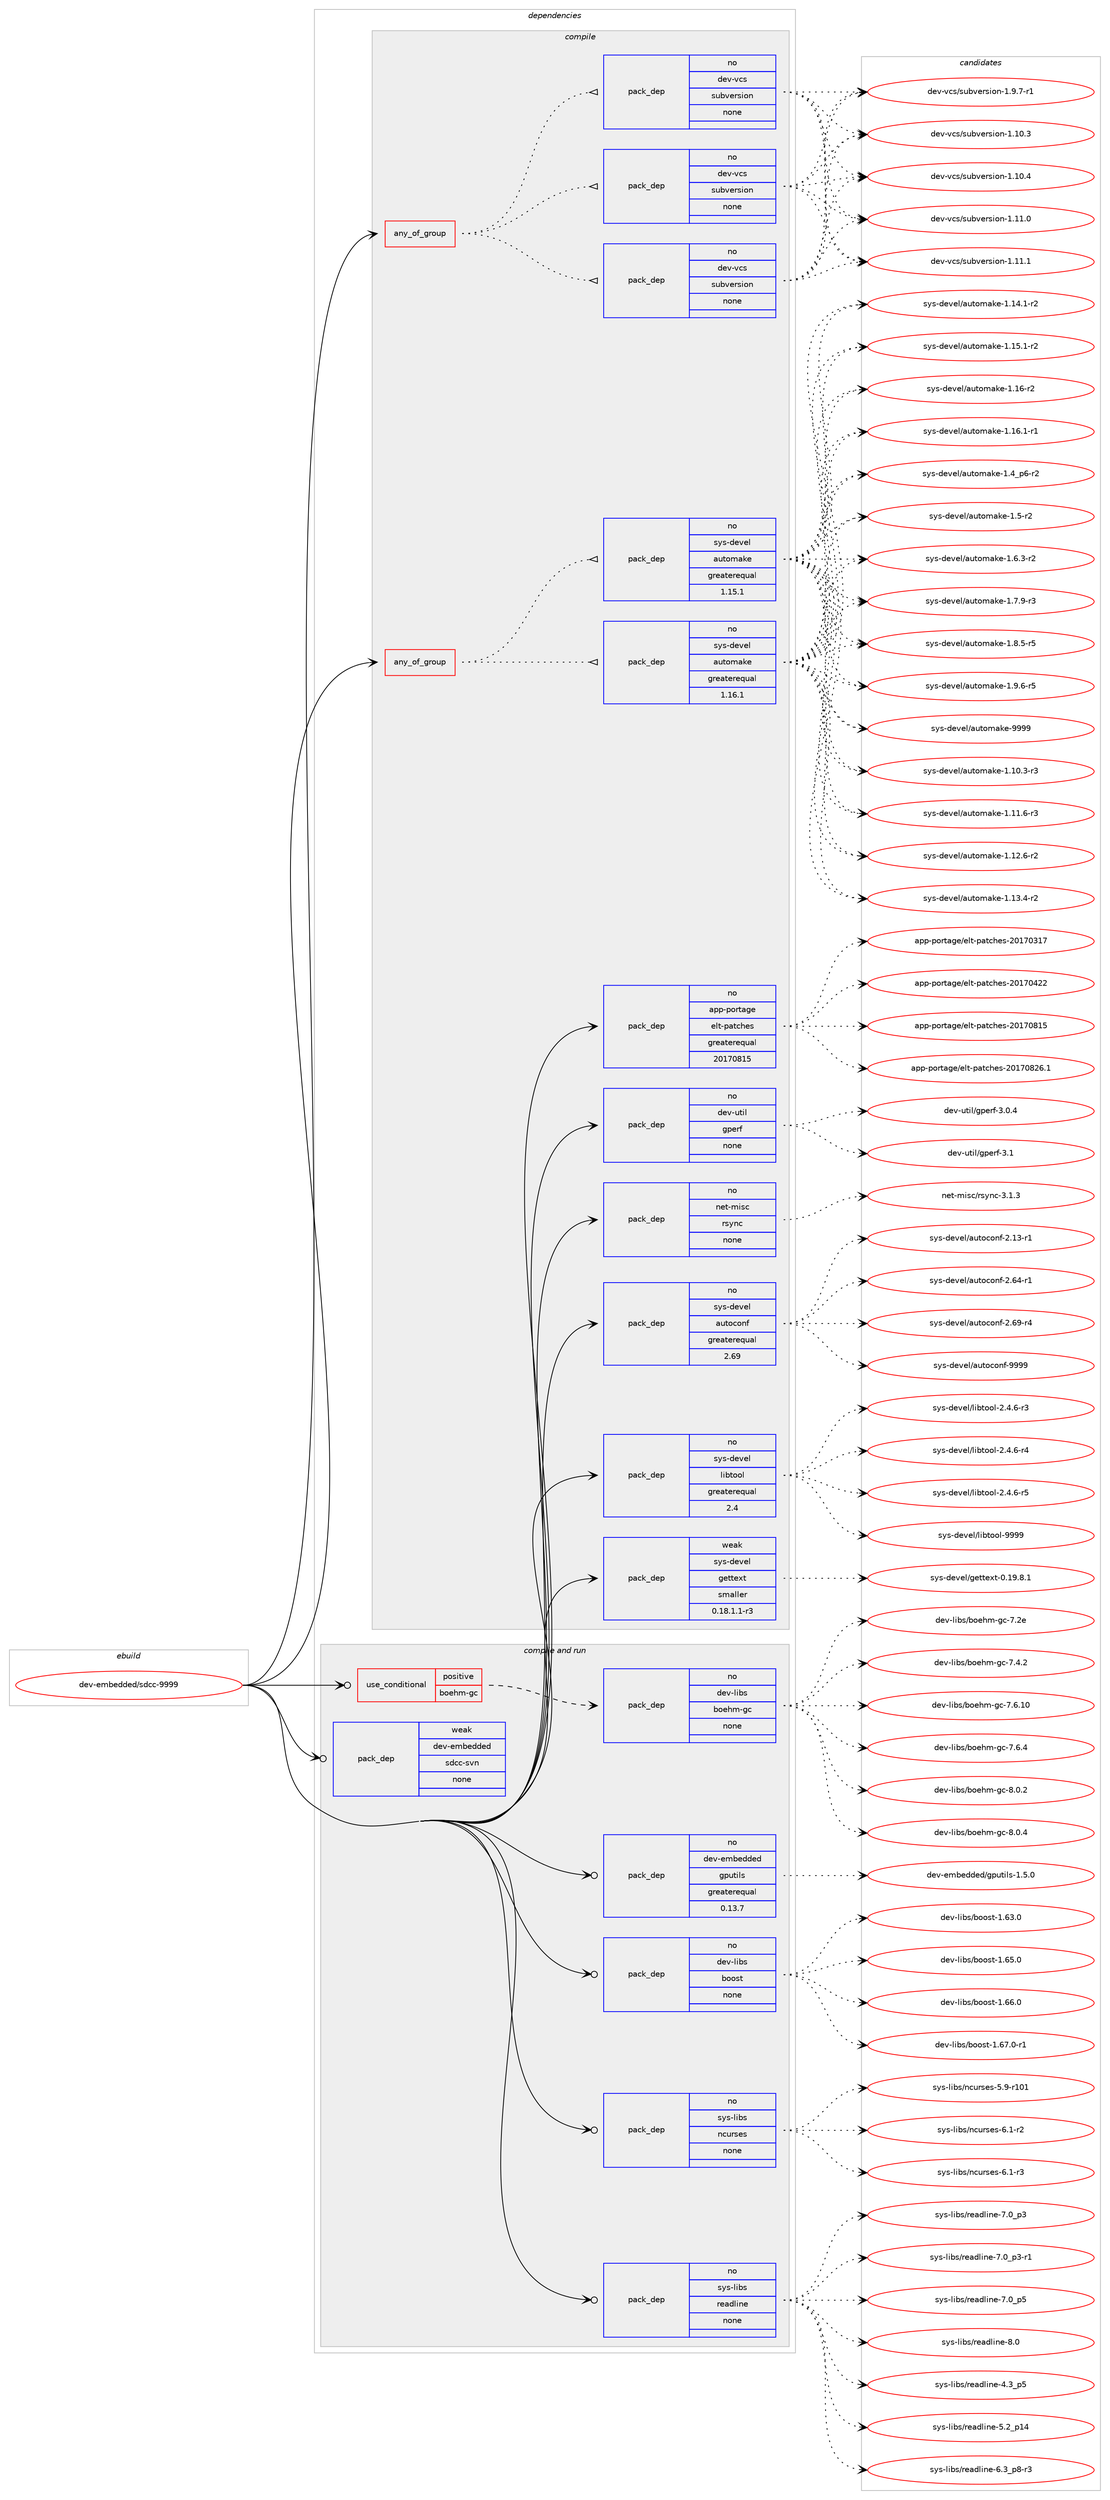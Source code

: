digraph prolog {

# *************
# Graph options
# *************

newrank=true;
concentrate=true;
compound=true;
graph [rankdir=LR,fontname=Helvetica,fontsize=10,ranksep=1.5];#, ranksep=2.5, nodesep=0.2];
edge  [arrowhead=vee];
node  [fontname=Helvetica,fontsize=10];

# **********
# The ebuild
# **********

subgraph cluster_leftcol {
color=gray;
rank=same;
label=<<i>ebuild</i>>;
id [label="dev-embedded/sdcc-9999", color=red, width=4, href="../dev-embedded/sdcc-9999.svg"];
}

# ****************
# The dependencies
# ****************

subgraph cluster_midcol {
color=gray;
label=<<i>dependencies</i>>;
subgraph cluster_compile {
fillcolor="#eeeeee";
style=filled;
label=<<i>compile</i>>;
subgraph any20459 {
dependency1323827 [label=<<TABLE BORDER="0" CELLBORDER="1" CELLSPACING="0" CELLPADDING="4"><TR><TD CELLPADDING="10">any_of_group</TD></TR></TABLE>>, shape=none, color=red];subgraph pack944589 {
dependency1323828 [label=<<TABLE BORDER="0" CELLBORDER="1" CELLSPACING="0" CELLPADDING="4" WIDTH="220"><TR><TD ROWSPAN="6" CELLPADDING="30">pack_dep</TD></TR><TR><TD WIDTH="110">no</TD></TR><TR><TD>dev-vcs</TD></TR><TR><TD>subversion</TD></TR><TR><TD>none</TD></TR><TR><TD></TD></TR></TABLE>>, shape=none, color=blue];
}
dependency1323827:e -> dependency1323828:w [weight=20,style="dotted",arrowhead="oinv"];
subgraph pack944590 {
dependency1323829 [label=<<TABLE BORDER="0" CELLBORDER="1" CELLSPACING="0" CELLPADDING="4" WIDTH="220"><TR><TD ROWSPAN="6" CELLPADDING="30">pack_dep</TD></TR><TR><TD WIDTH="110">no</TD></TR><TR><TD>dev-vcs</TD></TR><TR><TD>subversion</TD></TR><TR><TD>none</TD></TR><TR><TD></TD></TR></TABLE>>, shape=none, color=blue];
}
dependency1323827:e -> dependency1323829:w [weight=20,style="dotted",arrowhead="oinv"];
subgraph pack944591 {
dependency1323830 [label=<<TABLE BORDER="0" CELLBORDER="1" CELLSPACING="0" CELLPADDING="4" WIDTH="220"><TR><TD ROWSPAN="6" CELLPADDING="30">pack_dep</TD></TR><TR><TD WIDTH="110">no</TD></TR><TR><TD>dev-vcs</TD></TR><TR><TD>subversion</TD></TR><TR><TD>none</TD></TR><TR><TD></TD></TR></TABLE>>, shape=none, color=blue];
}
dependency1323827:e -> dependency1323830:w [weight=20,style="dotted",arrowhead="oinv"];
}
id:e -> dependency1323827:w [weight=20,style="solid",arrowhead="vee"];
subgraph any20460 {
dependency1323831 [label=<<TABLE BORDER="0" CELLBORDER="1" CELLSPACING="0" CELLPADDING="4"><TR><TD CELLPADDING="10">any_of_group</TD></TR></TABLE>>, shape=none, color=red];subgraph pack944592 {
dependency1323832 [label=<<TABLE BORDER="0" CELLBORDER="1" CELLSPACING="0" CELLPADDING="4" WIDTH="220"><TR><TD ROWSPAN="6" CELLPADDING="30">pack_dep</TD></TR><TR><TD WIDTH="110">no</TD></TR><TR><TD>sys-devel</TD></TR><TR><TD>automake</TD></TR><TR><TD>greaterequal</TD></TR><TR><TD>1.16.1</TD></TR></TABLE>>, shape=none, color=blue];
}
dependency1323831:e -> dependency1323832:w [weight=20,style="dotted",arrowhead="oinv"];
subgraph pack944593 {
dependency1323833 [label=<<TABLE BORDER="0" CELLBORDER="1" CELLSPACING="0" CELLPADDING="4" WIDTH="220"><TR><TD ROWSPAN="6" CELLPADDING="30">pack_dep</TD></TR><TR><TD WIDTH="110">no</TD></TR><TR><TD>sys-devel</TD></TR><TR><TD>automake</TD></TR><TR><TD>greaterequal</TD></TR><TR><TD>1.15.1</TD></TR></TABLE>>, shape=none, color=blue];
}
dependency1323831:e -> dependency1323833:w [weight=20,style="dotted",arrowhead="oinv"];
}
id:e -> dependency1323831:w [weight=20,style="solid",arrowhead="vee"];
subgraph pack944594 {
dependency1323834 [label=<<TABLE BORDER="0" CELLBORDER="1" CELLSPACING="0" CELLPADDING="4" WIDTH="220"><TR><TD ROWSPAN="6" CELLPADDING="30">pack_dep</TD></TR><TR><TD WIDTH="110">no</TD></TR><TR><TD>app-portage</TD></TR><TR><TD>elt-patches</TD></TR><TR><TD>greaterequal</TD></TR><TR><TD>20170815</TD></TR></TABLE>>, shape=none, color=blue];
}
id:e -> dependency1323834:w [weight=20,style="solid",arrowhead="vee"];
subgraph pack944595 {
dependency1323835 [label=<<TABLE BORDER="0" CELLBORDER="1" CELLSPACING="0" CELLPADDING="4" WIDTH="220"><TR><TD ROWSPAN="6" CELLPADDING="30">pack_dep</TD></TR><TR><TD WIDTH="110">no</TD></TR><TR><TD>dev-util</TD></TR><TR><TD>gperf</TD></TR><TR><TD>none</TD></TR><TR><TD></TD></TR></TABLE>>, shape=none, color=blue];
}
id:e -> dependency1323835:w [weight=20,style="solid",arrowhead="vee"];
subgraph pack944596 {
dependency1323836 [label=<<TABLE BORDER="0" CELLBORDER="1" CELLSPACING="0" CELLPADDING="4" WIDTH="220"><TR><TD ROWSPAN="6" CELLPADDING="30">pack_dep</TD></TR><TR><TD WIDTH="110">no</TD></TR><TR><TD>net-misc</TD></TR><TR><TD>rsync</TD></TR><TR><TD>none</TD></TR><TR><TD></TD></TR></TABLE>>, shape=none, color=blue];
}
id:e -> dependency1323836:w [weight=20,style="solid",arrowhead="vee"];
subgraph pack944597 {
dependency1323837 [label=<<TABLE BORDER="0" CELLBORDER="1" CELLSPACING="0" CELLPADDING="4" WIDTH="220"><TR><TD ROWSPAN="6" CELLPADDING="30">pack_dep</TD></TR><TR><TD WIDTH="110">no</TD></TR><TR><TD>sys-devel</TD></TR><TR><TD>autoconf</TD></TR><TR><TD>greaterequal</TD></TR><TR><TD>2.69</TD></TR></TABLE>>, shape=none, color=blue];
}
id:e -> dependency1323837:w [weight=20,style="solid",arrowhead="vee"];
subgraph pack944598 {
dependency1323838 [label=<<TABLE BORDER="0" CELLBORDER="1" CELLSPACING="0" CELLPADDING="4" WIDTH="220"><TR><TD ROWSPAN="6" CELLPADDING="30">pack_dep</TD></TR><TR><TD WIDTH="110">no</TD></TR><TR><TD>sys-devel</TD></TR><TR><TD>libtool</TD></TR><TR><TD>greaterequal</TD></TR><TR><TD>2.4</TD></TR></TABLE>>, shape=none, color=blue];
}
id:e -> dependency1323838:w [weight=20,style="solid",arrowhead="vee"];
subgraph pack944599 {
dependency1323839 [label=<<TABLE BORDER="0" CELLBORDER="1" CELLSPACING="0" CELLPADDING="4" WIDTH="220"><TR><TD ROWSPAN="6" CELLPADDING="30">pack_dep</TD></TR><TR><TD WIDTH="110">weak</TD></TR><TR><TD>sys-devel</TD></TR><TR><TD>gettext</TD></TR><TR><TD>smaller</TD></TR><TR><TD>0.18.1.1-r3</TD></TR></TABLE>>, shape=none, color=blue];
}
id:e -> dependency1323839:w [weight=20,style="solid",arrowhead="vee"];
}
subgraph cluster_compileandrun {
fillcolor="#eeeeee";
style=filled;
label=<<i>compile and run</i>>;
subgraph cond358227 {
dependency1323840 [label=<<TABLE BORDER="0" CELLBORDER="1" CELLSPACING="0" CELLPADDING="4"><TR><TD ROWSPAN="3" CELLPADDING="10">use_conditional</TD></TR><TR><TD>positive</TD></TR><TR><TD>boehm-gc</TD></TR></TABLE>>, shape=none, color=red];
subgraph pack944600 {
dependency1323841 [label=<<TABLE BORDER="0" CELLBORDER="1" CELLSPACING="0" CELLPADDING="4" WIDTH="220"><TR><TD ROWSPAN="6" CELLPADDING="30">pack_dep</TD></TR><TR><TD WIDTH="110">no</TD></TR><TR><TD>dev-libs</TD></TR><TR><TD>boehm-gc</TD></TR><TR><TD>none</TD></TR><TR><TD></TD></TR></TABLE>>, shape=none, color=blue];
}
dependency1323840:e -> dependency1323841:w [weight=20,style="dashed",arrowhead="vee"];
}
id:e -> dependency1323840:w [weight=20,style="solid",arrowhead="odotvee"];
subgraph pack944601 {
dependency1323842 [label=<<TABLE BORDER="0" CELLBORDER="1" CELLSPACING="0" CELLPADDING="4" WIDTH="220"><TR><TD ROWSPAN="6" CELLPADDING="30">pack_dep</TD></TR><TR><TD WIDTH="110">no</TD></TR><TR><TD>dev-embedded</TD></TR><TR><TD>gputils</TD></TR><TR><TD>greaterequal</TD></TR><TR><TD>0.13.7</TD></TR></TABLE>>, shape=none, color=blue];
}
id:e -> dependency1323842:w [weight=20,style="solid",arrowhead="odotvee"];
subgraph pack944602 {
dependency1323843 [label=<<TABLE BORDER="0" CELLBORDER="1" CELLSPACING="0" CELLPADDING="4" WIDTH="220"><TR><TD ROWSPAN="6" CELLPADDING="30">pack_dep</TD></TR><TR><TD WIDTH="110">no</TD></TR><TR><TD>dev-libs</TD></TR><TR><TD>boost</TD></TR><TR><TD>none</TD></TR><TR><TD></TD></TR></TABLE>>, shape=none, color=blue];
}
id:e -> dependency1323843:w [weight=20,style="solid",arrowhead="odotvee"];
subgraph pack944603 {
dependency1323844 [label=<<TABLE BORDER="0" CELLBORDER="1" CELLSPACING="0" CELLPADDING="4" WIDTH="220"><TR><TD ROWSPAN="6" CELLPADDING="30">pack_dep</TD></TR><TR><TD WIDTH="110">no</TD></TR><TR><TD>sys-libs</TD></TR><TR><TD>ncurses</TD></TR><TR><TD>none</TD></TR><TR><TD></TD></TR></TABLE>>, shape=none, color=blue];
}
id:e -> dependency1323844:w [weight=20,style="solid",arrowhead="odotvee"];
subgraph pack944604 {
dependency1323845 [label=<<TABLE BORDER="0" CELLBORDER="1" CELLSPACING="0" CELLPADDING="4" WIDTH="220"><TR><TD ROWSPAN="6" CELLPADDING="30">pack_dep</TD></TR><TR><TD WIDTH="110">no</TD></TR><TR><TD>sys-libs</TD></TR><TR><TD>readline</TD></TR><TR><TD>none</TD></TR><TR><TD></TD></TR></TABLE>>, shape=none, color=blue];
}
id:e -> dependency1323845:w [weight=20,style="solid",arrowhead="odotvee"];
subgraph pack944605 {
dependency1323846 [label=<<TABLE BORDER="0" CELLBORDER="1" CELLSPACING="0" CELLPADDING="4" WIDTH="220"><TR><TD ROWSPAN="6" CELLPADDING="30">pack_dep</TD></TR><TR><TD WIDTH="110">weak</TD></TR><TR><TD>dev-embedded</TD></TR><TR><TD>sdcc-svn</TD></TR><TR><TD>none</TD></TR><TR><TD></TD></TR></TABLE>>, shape=none, color=blue];
}
id:e -> dependency1323846:w [weight=20,style="solid",arrowhead="odotvee"];
}
subgraph cluster_run {
fillcolor="#eeeeee";
style=filled;
label=<<i>run</i>>;
}
}

# **************
# The candidates
# **************

subgraph cluster_choices {
rank=same;
color=gray;
label=<<i>candidates</i>>;

subgraph choice944589 {
color=black;
nodesep=1;
choice1001011184511899115471151179811810111411510511111045494649484651 [label="dev-vcs/subversion-1.10.3", color=red, width=4,href="../dev-vcs/subversion-1.10.3.svg"];
choice1001011184511899115471151179811810111411510511111045494649484652 [label="dev-vcs/subversion-1.10.4", color=red, width=4,href="../dev-vcs/subversion-1.10.4.svg"];
choice1001011184511899115471151179811810111411510511111045494649494648 [label="dev-vcs/subversion-1.11.0", color=red, width=4,href="../dev-vcs/subversion-1.11.0.svg"];
choice1001011184511899115471151179811810111411510511111045494649494649 [label="dev-vcs/subversion-1.11.1", color=red, width=4,href="../dev-vcs/subversion-1.11.1.svg"];
choice100101118451189911547115117981181011141151051111104549465746554511449 [label="dev-vcs/subversion-1.9.7-r1", color=red, width=4,href="../dev-vcs/subversion-1.9.7-r1.svg"];
dependency1323828:e -> choice1001011184511899115471151179811810111411510511111045494649484651:w [style=dotted,weight="100"];
dependency1323828:e -> choice1001011184511899115471151179811810111411510511111045494649484652:w [style=dotted,weight="100"];
dependency1323828:e -> choice1001011184511899115471151179811810111411510511111045494649494648:w [style=dotted,weight="100"];
dependency1323828:e -> choice1001011184511899115471151179811810111411510511111045494649494649:w [style=dotted,weight="100"];
dependency1323828:e -> choice100101118451189911547115117981181011141151051111104549465746554511449:w [style=dotted,weight="100"];
}
subgraph choice944590 {
color=black;
nodesep=1;
choice1001011184511899115471151179811810111411510511111045494649484651 [label="dev-vcs/subversion-1.10.3", color=red, width=4,href="../dev-vcs/subversion-1.10.3.svg"];
choice1001011184511899115471151179811810111411510511111045494649484652 [label="dev-vcs/subversion-1.10.4", color=red, width=4,href="../dev-vcs/subversion-1.10.4.svg"];
choice1001011184511899115471151179811810111411510511111045494649494648 [label="dev-vcs/subversion-1.11.0", color=red, width=4,href="../dev-vcs/subversion-1.11.0.svg"];
choice1001011184511899115471151179811810111411510511111045494649494649 [label="dev-vcs/subversion-1.11.1", color=red, width=4,href="../dev-vcs/subversion-1.11.1.svg"];
choice100101118451189911547115117981181011141151051111104549465746554511449 [label="dev-vcs/subversion-1.9.7-r1", color=red, width=4,href="../dev-vcs/subversion-1.9.7-r1.svg"];
dependency1323829:e -> choice1001011184511899115471151179811810111411510511111045494649484651:w [style=dotted,weight="100"];
dependency1323829:e -> choice1001011184511899115471151179811810111411510511111045494649484652:w [style=dotted,weight="100"];
dependency1323829:e -> choice1001011184511899115471151179811810111411510511111045494649494648:w [style=dotted,weight="100"];
dependency1323829:e -> choice1001011184511899115471151179811810111411510511111045494649494649:w [style=dotted,weight="100"];
dependency1323829:e -> choice100101118451189911547115117981181011141151051111104549465746554511449:w [style=dotted,weight="100"];
}
subgraph choice944591 {
color=black;
nodesep=1;
choice1001011184511899115471151179811810111411510511111045494649484651 [label="dev-vcs/subversion-1.10.3", color=red, width=4,href="../dev-vcs/subversion-1.10.3.svg"];
choice1001011184511899115471151179811810111411510511111045494649484652 [label="dev-vcs/subversion-1.10.4", color=red, width=4,href="../dev-vcs/subversion-1.10.4.svg"];
choice1001011184511899115471151179811810111411510511111045494649494648 [label="dev-vcs/subversion-1.11.0", color=red, width=4,href="../dev-vcs/subversion-1.11.0.svg"];
choice1001011184511899115471151179811810111411510511111045494649494649 [label="dev-vcs/subversion-1.11.1", color=red, width=4,href="../dev-vcs/subversion-1.11.1.svg"];
choice100101118451189911547115117981181011141151051111104549465746554511449 [label="dev-vcs/subversion-1.9.7-r1", color=red, width=4,href="../dev-vcs/subversion-1.9.7-r1.svg"];
dependency1323830:e -> choice1001011184511899115471151179811810111411510511111045494649484651:w [style=dotted,weight="100"];
dependency1323830:e -> choice1001011184511899115471151179811810111411510511111045494649484652:w [style=dotted,weight="100"];
dependency1323830:e -> choice1001011184511899115471151179811810111411510511111045494649494648:w [style=dotted,weight="100"];
dependency1323830:e -> choice1001011184511899115471151179811810111411510511111045494649494649:w [style=dotted,weight="100"];
dependency1323830:e -> choice100101118451189911547115117981181011141151051111104549465746554511449:w [style=dotted,weight="100"];
}
subgraph choice944592 {
color=black;
nodesep=1;
choice11512111545100101118101108479711711611110997107101454946494846514511451 [label="sys-devel/automake-1.10.3-r3", color=red, width=4,href="../sys-devel/automake-1.10.3-r3.svg"];
choice11512111545100101118101108479711711611110997107101454946494946544511451 [label="sys-devel/automake-1.11.6-r3", color=red, width=4,href="../sys-devel/automake-1.11.6-r3.svg"];
choice11512111545100101118101108479711711611110997107101454946495046544511450 [label="sys-devel/automake-1.12.6-r2", color=red, width=4,href="../sys-devel/automake-1.12.6-r2.svg"];
choice11512111545100101118101108479711711611110997107101454946495146524511450 [label="sys-devel/automake-1.13.4-r2", color=red, width=4,href="../sys-devel/automake-1.13.4-r2.svg"];
choice11512111545100101118101108479711711611110997107101454946495246494511450 [label="sys-devel/automake-1.14.1-r2", color=red, width=4,href="../sys-devel/automake-1.14.1-r2.svg"];
choice11512111545100101118101108479711711611110997107101454946495346494511450 [label="sys-devel/automake-1.15.1-r2", color=red, width=4,href="../sys-devel/automake-1.15.1-r2.svg"];
choice1151211154510010111810110847971171161111099710710145494649544511450 [label="sys-devel/automake-1.16-r2", color=red, width=4,href="../sys-devel/automake-1.16-r2.svg"];
choice11512111545100101118101108479711711611110997107101454946495446494511449 [label="sys-devel/automake-1.16.1-r1", color=red, width=4,href="../sys-devel/automake-1.16.1-r1.svg"];
choice115121115451001011181011084797117116111109971071014549465295112544511450 [label="sys-devel/automake-1.4_p6-r2", color=red, width=4,href="../sys-devel/automake-1.4_p6-r2.svg"];
choice11512111545100101118101108479711711611110997107101454946534511450 [label="sys-devel/automake-1.5-r2", color=red, width=4,href="../sys-devel/automake-1.5-r2.svg"];
choice115121115451001011181011084797117116111109971071014549465446514511450 [label="sys-devel/automake-1.6.3-r2", color=red, width=4,href="../sys-devel/automake-1.6.3-r2.svg"];
choice115121115451001011181011084797117116111109971071014549465546574511451 [label="sys-devel/automake-1.7.9-r3", color=red, width=4,href="../sys-devel/automake-1.7.9-r3.svg"];
choice115121115451001011181011084797117116111109971071014549465646534511453 [label="sys-devel/automake-1.8.5-r5", color=red, width=4,href="../sys-devel/automake-1.8.5-r5.svg"];
choice115121115451001011181011084797117116111109971071014549465746544511453 [label="sys-devel/automake-1.9.6-r5", color=red, width=4,href="../sys-devel/automake-1.9.6-r5.svg"];
choice115121115451001011181011084797117116111109971071014557575757 [label="sys-devel/automake-9999", color=red, width=4,href="../sys-devel/automake-9999.svg"];
dependency1323832:e -> choice11512111545100101118101108479711711611110997107101454946494846514511451:w [style=dotted,weight="100"];
dependency1323832:e -> choice11512111545100101118101108479711711611110997107101454946494946544511451:w [style=dotted,weight="100"];
dependency1323832:e -> choice11512111545100101118101108479711711611110997107101454946495046544511450:w [style=dotted,weight="100"];
dependency1323832:e -> choice11512111545100101118101108479711711611110997107101454946495146524511450:w [style=dotted,weight="100"];
dependency1323832:e -> choice11512111545100101118101108479711711611110997107101454946495246494511450:w [style=dotted,weight="100"];
dependency1323832:e -> choice11512111545100101118101108479711711611110997107101454946495346494511450:w [style=dotted,weight="100"];
dependency1323832:e -> choice1151211154510010111810110847971171161111099710710145494649544511450:w [style=dotted,weight="100"];
dependency1323832:e -> choice11512111545100101118101108479711711611110997107101454946495446494511449:w [style=dotted,weight="100"];
dependency1323832:e -> choice115121115451001011181011084797117116111109971071014549465295112544511450:w [style=dotted,weight="100"];
dependency1323832:e -> choice11512111545100101118101108479711711611110997107101454946534511450:w [style=dotted,weight="100"];
dependency1323832:e -> choice115121115451001011181011084797117116111109971071014549465446514511450:w [style=dotted,weight="100"];
dependency1323832:e -> choice115121115451001011181011084797117116111109971071014549465546574511451:w [style=dotted,weight="100"];
dependency1323832:e -> choice115121115451001011181011084797117116111109971071014549465646534511453:w [style=dotted,weight="100"];
dependency1323832:e -> choice115121115451001011181011084797117116111109971071014549465746544511453:w [style=dotted,weight="100"];
dependency1323832:e -> choice115121115451001011181011084797117116111109971071014557575757:w [style=dotted,weight="100"];
}
subgraph choice944593 {
color=black;
nodesep=1;
choice11512111545100101118101108479711711611110997107101454946494846514511451 [label="sys-devel/automake-1.10.3-r3", color=red, width=4,href="../sys-devel/automake-1.10.3-r3.svg"];
choice11512111545100101118101108479711711611110997107101454946494946544511451 [label="sys-devel/automake-1.11.6-r3", color=red, width=4,href="../sys-devel/automake-1.11.6-r3.svg"];
choice11512111545100101118101108479711711611110997107101454946495046544511450 [label="sys-devel/automake-1.12.6-r2", color=red, width=4,href="../sys-devel/automake-1.12.6-r2.svg"];
choice11512111545100101118101108479711711611110997107101454946495146524511450 [label="sys-devel/automake-1.13.4-r2", color=red, width=4,href="../sys-devel/automake-1.13.4-r2.svg"];
choice11512111545100101118101108479711711611110997107101454946495246494511450 [label="sys-devel/automake-1.14.1-r2", color=red, width=4,href="../sys-devel/automake-1.14.1-r2.svg"];
choice11512111545100101118101108479711711611110997107101454946495346494511450 [label="sys-devel/automake-1.15.1-r2", color=red, width=4,href="../sys-devel/automake-1.15.1-r2.svg"];
choice1151211154510010111810110847971171161111099710710145494649544511450 [label="sys-devel/automake-1.16-r2", color=red, width=4,href="../sys-devel/automake-1.16-r2.svg"];
choice11512111545100101118101108479711711611110997107101454946495446494511449 [label="sys-devel/automake-1.16.1-r1", color=red, width=4,href="../sys-devel/automake-1.16.1-r1.svg"];
choice115121115451001011181011084797117116111109971071014549465295112544511450 [label="sys-devel/automake-1.4_p6-r2", color=red, width=4,href="../sys-devel/automake-1.4_p6-r2.svg"];
choice11512111545100101118101108479711711611110997107101454946534511450 [label="sys-devel/automake-1.5-r2", color=red, width=4,href="../sys-devel/automake-1.5-r2.svg"];
choice115121115451001011181011084797117116111109971071014549465446514511450 [label="sys-devel/automake-1.6.3-r2", color=red, width=4,href="../sys-devel/automake-1.6.3-r2.svg"];
choice115121115451001011181011084797117116111109971071014549465546574511451 [label="sys-devel/automake-1.7.9-r3", color=red, width=4,href="../sys-devel/automake-1.7.9-r3.svg"];
choice115121115451001011181011084797117116111109971071014549465646534511453 [label="sys-devel/automake-1.8.5-r5", color=red, width=4,href="../sys-devel/automake-1.8.5-r5.svg"];
choice115121115451001011181011084797117116111109971071014549465746544511453 [label="sys-devel/automake-1.9.6-r5", color=red, width=4,href="../sys-devel/automake-1.9.6-r5.svg"];
choice115121115451001011181011084797117116111109971071014557575757 [label="sys-devel/automake-9999", color=red, width=4,href="../sys-devel/automake-9999.svg"];
dependency1323833:e -> choice11512111545100101118101108479711711611110997107101454946494846514511451:w [style=dotted,weight="100"];
dependency1323833:e -> choice11512111545100101118101108479711711611110997107101454946494946544511451:w [style=dotted,weight="100"];
dependency1323833:e -> choice11512111545100101118101108479711711611110997107101454946495046544511450:w [style=dotted,weight="100"];
dependency1323833:e -> choice11512111545100101118101108479711711611110997107101454946495146524511450:w [style=dotted,weight="100"];
dependency1323833:e -> choice11512111545100101118101108479711711611110997107101454946495246494511450:w [style=dotted,weight="100"];
dependency1323833:e -> choice11512111545100101118101108479711711611110997107101454946495346494511450:w [style=dotted,weight="100"];
dependency1323833:e -> choice1151211154510010111810110847971171161111099710710145494649544511450:w [style=dotted,weight="100"];
dependency1323833:e -> choice11512111545100101118101108479711711611110997107101454946495446494511449:w [style=dotted,weight="100"];
dependency1323833:e -> choice115121115451001011181011084797117116111109971071014549465295112544511450:w [style=dotted,weight="100"];
dependency1323833:e -> choice11512111545100101118101108479711711611110997107101454946534511450:w [style=dotted,weight="100"];
dependency1323833:e -> choice115121115451001011181011084797117116111109971071014549465446514511450:w [style=dotted,weight="100"];
dependency1323833:e -> choice115121115451001011181011084797117116111109971071014549465546574511451:w [style=dotted,weight="100"];
dependency1323833:e -> choice115121115451001011181011084797117116111109971071014549465646534511453:w [style=dotted,weight="100"];
dependency1323833:e -> choice115121115451001011181011084797117116111109971071014549465746544511453:w [style=dotted,weight="100"];
dependency1323833:e -> choice115121115451001011181011084797117116111109971071014557575757:w [style=dotted,weight="100"];
}
subgraph choice944594 {
color=black;
nodesep=1;
choice97112112451121111141169710310147101108116451129711699104101115455048495548514955 [label="app-portage/elt-patches-20170317", color=red, width=4,href="../app-portage/elt-patches-20170317.svg"];
choice97112112451121111141169710310147101108116451129711699104101115455048495548525050 [label="app-portage/elt-patches-20170422", color=red, width=4,href="../app-portage/elt-patches-20170422.svg"];
choice97112112451121111141169710310147101108116451129711699104101115455048495548564953 [label="app-portage/elt-patches-20170815", color=red, width=4,href="../app-portage/elt-patches-20170815.svg"];
choice971121124511211111411697103101471011081164511297116991041011154550484955485650544649 [label="app-portage/elt-patches-20170826.1", color=red, width=4,href="../app-portage/elt-patches-20170826.1.svg"];
dependency1323834:e -> choice97112112451121111141169710310147101108116451129711699104101115455048495548514955:w [style=dotted,weight="100"];
dependency1323834:e -> choice97112112451121111141169710310147101108116451129711699104101115455048495548525050:w [style=dotted,weight="100"];
dependency1323834:e -> choice97112112451121111141169710310147101108116451129711699104101115455048495548564953:w [style=dotted,weight="100"];
dependency1323834:e -> choice971121124511211111411697103101471011081164511297116991041011154550484955485650544649:w [style=dotted,weight="100"];
}
subgraph choice944595 {
color=black;
nodesep=1;
choice1001011184511711610510847103112101114102455146484652 [label="dev-util/gperf-3.0.4", color=red, width=4,href="../dev-util/gperf-3.0.4.svg"];
choice100101118451171161051084710311210111410245514649 [label="dev-util/gperf-3.1", color=red, width=4,href="../dev-util/gperf-3.1.svg"];
dependency1323835:e -> choice1001011184511711610510847103112101114102455146484652:w [style=dotted,weight="100"];
dependency1323835:e -> choice100101118451171161051084710311210111410245514649:w [style=dotted,weight="100"];
}
subgraph choice944596 {
color=black;
nodesep=1;
choice11010111645109105115994711411512111099455146494651 [label="net-misc/rsync-3.1.3", color=red, width=4,href="../net-misc/rsync-3.1.3.svg"];
dependency1323836:e -> choice11010111645109105115994711411512111099455146494651:w [style=dotted,weight="100"];
}
subgraph choice944597 {
color=black;
nodesep=1;
choice1151211154510010111810110847971171161119911111010245504649514511449 [label="sys-devel/autoconf-2.13-r1", color=red, width=4,href="../sys-devel/autoconf-2.13-r1.svg"];
choice1151211154510010111810110847971171161119911111010245504654524511449 [label="sys-devel/autoconf-2.64-r1", color=red, width=4,href="../sys-devel/autoconf-2.64-r1.svg"];
choice1151211154510010111810110847971171161119911111010245504654574511452 [label="sys-devel/autoconf-2.69-r4", color=red, width=4,href="../sys-devel/autoconf-2.69-r4.svg"];
choice115121115451001011181011084797117116111991111101024557575757 [label="sys-devel/autoconf-9999", color=red, width=4,href="../sys-devel/autoconf-9999.svg"];
dependency1323837:e -> choice1151211154510010111810110847971171161119911111010245504649514511449:w [style=dotted,weight="100"];
dependency1323837:e -> choice1151211154510010111810110847971171161119911111010245504654524511449:w [style=dotted,weight="100"];
dependency1323837:e -> choice1151211154510010111810110847971171161119911111010245504654574511452:w [style=dotted,weight="100"];
dependency1323837:e -> choice115121115451001011181011084797117116111991111101024557575757:w [style=dotted,weight="100"];
}
subgraph choice944598 {
color=black;
nodesep=1;
choice1151211154510010111810110847108105981161111111084550465246544511451 [label="sys-devel/libtool-2.4.6-r3", color=red, width=4,href="../sys-devel/libtool-2.4.6-r3.svg"];
choice1151211154510010111810110847108105981161111111084550465246544511452 [label="sys-devel/libtool-2.4.6-r4", color=red, width=4,href="../sys-devel/libtool-2.4.6-r4.svg"];
choice1151211154510010111810110847108105981161111111084550465246544511453 [label="sys-devel/libtool-2.4.6-r5", color=red, width=4,href="../sys-devel/libtool-2.4.6-r5.svg"];
choice1151211154510010111810110847108105981161111111084557575757 [label="sys-devel/libtool-9999", color=red, width=4,href="../sys-devel/libtool-9999.svg"];
dependency1323838:e -> choice1151211154510010111810110847108105981161111111084550465246544511451:w [style=dotted,weight="100"];
dependency1323838:e -> choice1151211154510010111810110847108105981161111111084550465246544511452:w [style=dotted,weight="100"];
dependency1323838:e -> choice1151211154510010111810110847108105981161111111084550465246544511453:w [style=dotted,weight="100"];
dependency1323838:e -> choice1151211154510010111810110847108105981161111111084557575757:w [style=dotted,weight="100"];
}
subgraph choice944599 {
color=black;
nodesep=1;
choice1151211154510010111810110847103101116116101120116454846495746564649 [label="sys-devel/gettext-0.19.8.1", color=red, width=4,href="../sys-devel/gettext-0.19.8.1.svg"];
dependency1323839:e -> choice1151211154510010111810110847103101116116101120116454846495746564649:w [style=dotted,weight="100"];
}
subgraph choice944600 {
color=black;
nodesep=1;
choice10010111845108105981154798111101104109451039945554650101 [label="dev-libs/boehm-gc-7.2e", color=red, width=4,href="../dev-libs/boehm-gc-7.2e.svg"];
choice100101118451081059811547981111011041094510399455546524650 [label="dev-libs/boehm-gc-7.4.2", color=red, width=4,href="../dev-libs/boehm-gc-7.4.2.svg"];
choice10010111845108105981154798111101104109451039945554654464948 [label="dev-libs/boehm-gc-7.6.10", color=red, width=4,href="../dev-libs/boehm-gc-7.6.10.svg"];
choice100101118451081059811547981111011041094510399455546544652 [label="dev-libs/boehm-gc-7.6.4", color=red, width=4,href="../dev-libs/boehm-gc-7.6.4.svg"];
choice100101118451081059811547981111011041094510399455646484650 [label="dev-libs/boehm-gc-8.0.2", color=red, width=4,href="../dev-libs/boehm-gc-8.0.2.svg"];
choice100101118451081059811547981111011041094510399455646484652 [label="dev-libs/boehm-gc-8.0.4", color=red, width=4,href="../dev-libs/boehm-gc-8.0.4.svg"];
dependency1323841:e -> choice10010111845108105981154798111101104109451039945554650101:w [style=dotted,weight="100"];
dependency1323841:e -> choice100101118451081059811547981111011041094510399455546524650:w [style=dotted,weight="100"];
dependency1323841:e -> choice10010111845108105981154798111101104109451039945554654464948:w [style=dotted,weight="100"];
dependency1323841:e -> choice100101118451081059811547981111011041094510399455546544652:w [style=dotted,weight="100"];
dependency1323841:e -> choice100101118451081059811547981111011041094510399455646484650:w [style=dotted,weight="100"];
dependency1323841:e -> choice100101118451081059811547981111011041094510399455646484652:w [style=dotted,weight="100"];
}
subgraph choice944601 {
color=black;
nodesep=1;
choice100101118451011099810110010010110047103112117116105108115454946534648 [label="dev-embedded/gputils-1.5.0", color=red, width=4,href="../dev-embedded/gputils-1.5.0.svg"];
dependency1323842:e -> choice100101118451011099810110010010110047103112117116105108115454946534648:w [style=dotted,weight="100"];
}
subgraph choice944602 {
color=black;
nodesep=1;
choice1001011184510810598115479811111111511645494654514648 [label="dev-libs/boost-1.63.0", color=red, width=4,href="../dev-libs/boost-1.63.0.svg"];
choice1001011184510810598115479811111111511645494654534648 [label="dev-libs/boost-1.65.0", color=red, width=4,href="../dev-libs/boost-1.65.0.svg"];
choice1001011184510810598115479811111111511645494654544648 [label="dev-libs/boost-1.66.0", color=red, width=4,href="../dev-libs/boost-1.66.0.svg"];
choice10010111845108105981154798111111115116454946545546484511449 [label="dev-libs/boost-1.67.0-r1", color=red, width=4,href="../dev-libs/boost-1.67.0-r1.svg"];
dependency1323843:e -> choice1001011184510810598115479811111111511645494654514648:w [style=dotted,weight="100"];
dependency1323843:e -> choice1001011184510810598115479811111111511645494654534648:w [style=dotted,weight="100"];
dependency1323843:e -> choice1001011184510810598115479811111111511645494654544648:w [style=dotted,weight="100"];
dependency1323843:e -> choice10010111845108105981154798111111115116454946545546484511449:w [style=dotted,weight="100"];
}
subgraph choice944603 {
color=black;
nodesep=1;
choice115121115451081059811547110991171141151011154553465745114494849 [label="sys-libs/ncurses-5.9-r101", color=red, width=4,href="../sys-libs/ncurses-5.9-r101.svg"];
choice11512111545108105981154711099117114115101115455446494511450 [label="sys-libs/ncurses-6.1-r2", color=red, width=4,href="../sys-libs/ncurses-6.1-r2.svg"];
choice11512111545108105981154711099117114115101115455446494511451 [label="sys-libs/ncurses-6.1-r3", color=red, width=4,href="../sys-libs/ncurses-6.1-r3.svg"];
dependency1323844:e -> choice115121115451081059811547110991171141151011154553465745114494849:w [style=dotted,weight="100"];
dependency1323844:e -> choice11512111545108105981154711099117114115101115455446494511450:w [style=dotted,weight="100"];
dependency1323844:e -> choice11512111545108105981154711099117114115101115455446494511451:w [style=dotted,weight="100"];
}
subgraph choice944604 {
color=black;
nodesep=1;
choice11512111545108105981154711410197100108105110101455246519511253 [label="sys-libs/readline-4.3_p5", color=red, width=4,href="../sys-libs/readline-4.3_p5.svg"];
choice1151211154510810598115471141019710010810511010145534650951124952 [label="sys-libs/readline-5.2_p14", color=red, width=4,href="../sys-libs/readline-5.2_p14.svg"];
choice115121115451081059811547114101971001081051101014554465195112564511451 [label="sys-libs/readline-6.3_p8-r3", color=red, width=4,href="../sys-libs/readline-6.3_p8-r3.svg"];
choice11512111545108105981154711410197100108105110101455546489511251 [label="sys-libs/readline-7.0_p3", color=red, width=4,href="../sys-libs/readline-7.0_p3.svg"];
choice115121115451081059811547114101971001081051101014555464895112514511449 [label="sys-libs/readline-7.0_p3-r1", color=red, width=4,href="../sys-libs/readline-7.0_p3-r1.svg"];
choice11512111545108105981154711410197100108105110101455546489511253 [label="sys-libs/readline-7.0_p5", color=red, width=4,href="../sys-libs/readline-7.0_p5.svg"];
choice1151211154510810598115471141019710010810511010145564648 [label="sys-libs/readline-8.0", color=red, width=4,href="../sys-libs/readline-8.0.svg"];
dependency1323845:e -> choice11512111545108105981154711410197100108105110101455246519511253:w [style=dotted,weight="100"];
dependency1323845:e -> choice1151211154510810598115471141019710010810511010145534650951124952:w [style=dotted,weight="100"];
dependency1323845:e -> choice115121115451081059811547114101971001081051101014554465195112564511451:w [style=dotted,weight="100"];
dependency1323845:e -> choice11512111545108105981154711410197100108105110101455546489511251:w [style=dotted,weight="100"];
dependency1323845:e -> choice115121115451081059811547114101971001081051101014555464895112514511449:w [style=dotted,weight="100"];
dependency1323845:e -> choice11512111545108105981154711410197100108105110101455546489511253:w [style=dotted,weight="100"];
dependency1323845:e -> choice1151211154510810598115471141019710010810511010145564648:w [style=dotted,weight="100"];
}
subgraph choice944605 {
color=black;
nodesep=1;
}
}

}
